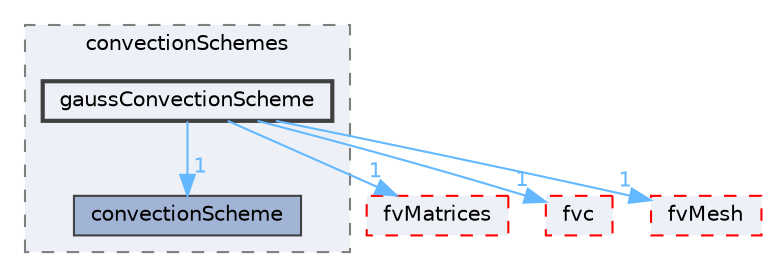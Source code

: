 digraph "src/finiteVolume/finiteVolume/convectionSchemes/gaussConvectionScheme"
{
 // LATEX_PDF_SIZE
  bgcolor="transparent";
  edge [fontname=Helvetica,fontsize=10,labelfontname=Helvetica,labelfontsize=10];
  node [fontname=Helvetica,fontsize=10,shape=box,height=0.2,width=0.4];
  compound=true
  subgraph clusterdir_203b29e442aa07f4b4423b43d42a1b70 {
    graph [ bgcolor="#edf0f7", pencolor="grey50", label="convectionSchemes", fontname=Helvetica,fontsize=10 style="filled,dashed", URL="dir_203b29e442aa07f4b4423b43d42a1b70.html",tooltip=""]
  dir_09c54429558d838699c2dd772c718995 [label="convectionScheme", fillcolor="#a2b4d6", color="grey25", style="filled", URL="dir_09c54429558d838699c2dd772c718995.html",tooltip=""];
  dir_65407dce79d7940d33cd07752ddee751 [label="gaussConvectionScheme", fillcolor="#edf0f7", color="grey25", style="filled,bold", URL="dir_65407dce79d7940d33cd07752ddee751.html",tooltip=""];
  }
  dir_5d57e3901430bcc99a7ddac11a899224 [label="fvMatrices", fillcolor="#edf0f7", color="red", style="filled,dashed", URL="dir_5d57e3901430bcc99a7ddac11a899224.html",tooltip=""];
  dir_f4030f3362933683136e1dae328f10c0 [label="fvc", fillcolor="#edf0f7", color="red", style="filled,dashed", URL="dir_f4030f3362933683136e1dae328f10c0.html",tooltip=""];
  dir_c382fa095c9c33d8673c0dd60aaef275 [label="fvMesh", fillcolor="#edf0f7", color="red", style="filled,dashed", URL="dir_c382fa095c9c33d8673c0dd60aaef275.html",tooltip=""];
  dir_65407dce79d7940d33cd07752ddee751->dir_09c54429558d838699c2dd772c718995 [headlabel="1", labeldistance=1.5 headhref="dir_001589_000677.html" href="dir_001589_000677.html" color="steelblue1" fontcolor="steelblue1"];
  dir_65407dce79d7940d33cd07752ddee751->dir_5d57e3901430bcc99a7ddac11a899224 [headlabel="1", labeldistance=1.5 headhref="dir_001589_001542.html" href="dir_001589_001542.html" color="steelblue1" fontcolor="steelblue1"];
  dir_65407dce79d7940d33cd07752ddee751->dir_c382fa095c9c33d8673c0dd60aaef275 [headlabel="1", labeldistance=1.5 headhref="dir_001589_001544.html" href="dir_001589_001544.html" color="steelblue1" fontcolor="steelblue1"];
  dir_65407dce79d7940d33cd07752ddee751->dir_f4030f3362933683136e1dae328f10c0 [headlabel="1", labeldistance=1.5 headhref="dir_001589_001534.html" href="dir_001589_001534.html" color="steelblue1" fontcolor="steelblue1"];
}

